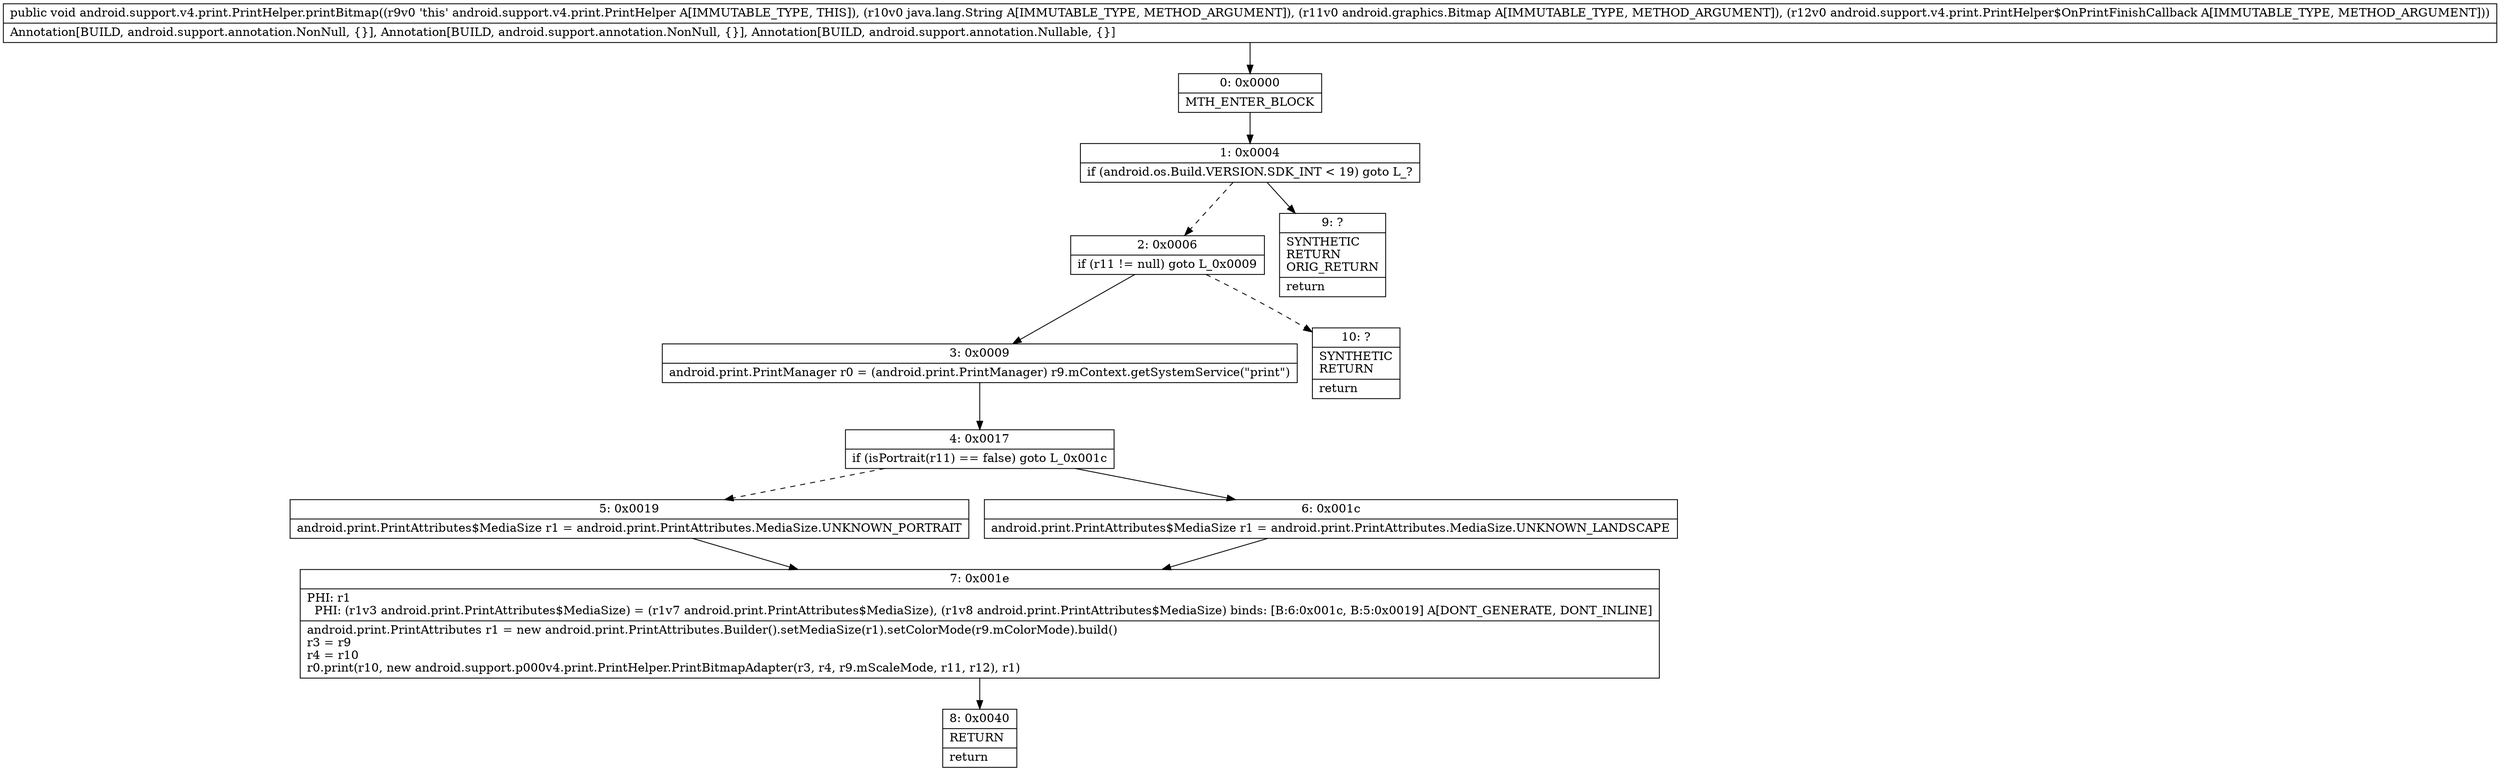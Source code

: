 digraph "CFG forandroid.support.v4.print.PrintHelper.printBitmap(Ljava\/lang\/String;Landroid\/graphics\/Bitmap;Landroid\/support\/v4\/print\/PrintHelper$OnPrintFinishCallback;)V" {
Node_0 [shape=record,label="{0\:\ 0x0000|MTH_ENTER_BLOCK\l}"];
Node_1 [shape=record,label="{1\:\ 0x0004|if (android.os.Build.VERSION.SDK_INT \< 19) goto L_?\l}"];
Node_2 [shape=record,label="{2\:\ 0x0006|if (r11 != null) goto L_0x0009\l}"];
Node_3 [shape=record,label="{3\:\ 0x0009|android.print.PrintManager r0 = (android.print.PrintManager) r9.mContext.getSystemService(\"print\")\l}"];
Node_4 [shape=record,label="{4\:\ 0x0017|if (isPortrait(r11) == false) goto L_0x001c\l}"];
Node_5 [shape=record,label="{5\:\ 0x0019|android.print.PrintAttributes$MediaSize r1 = android.print.PrintAttributes.MediaSize.UNKNOWN_PORTRAIT\l}"];
Node_6 [shape=record,label="{6\:\ 0x001c|android.print.PrintAttributes$MediaSize r1 = android.print.PrintAttributes.MediaSize.UNKNOWN_LANDSCAPE\l}"];
Node_7 [shape=record,label="{7\:\ 0x001e|PHI: r1 \l  PHI: (r1v3 android.print.PrintAttributes$MediaSize) = (r1v7 android.print.PrintAttributes$MediaSize), (r1v8 android.print.PrintAttributes$MediaSize) binds: [B:6:0x001c, B:5:0x0019] A[DONT_GENERATE, DONT_INLINE]\l|android.print.PrintAttributes r1 = new android.print.PrintAttributes.Builder().setMediaSize(r1).setColorMode(r9.mColorMode).build()\lr3 = r9\lr4 = r10\lr0.print(r10, new android.support.p000v4.print.PrintHelper.PrintBitmapAdapter(r3, r4, r9.mScaleMode, r11, r12), r1)\l}"];
Node_8 [shape=record,label="{8\:\ 0x0040|RETURN\l|return\l}"];
Node_9 [shape=record,label="{9\:\ ?|SYNTHETIC\lRETURN\lORIG_RETURN\l|return\l}"];
Node_10 [shape=record,label="{10\:\ ?|SYNTHETIC\lRETURN\l|return\l}"];
MethodNode[shape=record,label="{public void android.support.v4.print.PrintHelper.printBitmap((r9v0 'this' android.support.v4.print.PrintHelper A[IMMUTABLE_TYPE, THIS]), (r10v0 java.lang.String A[IMMUTABLE_TYPE, METHOD_ARGUMENT]), (r11v0 android.graphics.Bitmap A[IMMUTABLE_TYPE, METHOD_ARGUMENT]), (r12v0 android.support.v4.print.PrintHelper$OnPrintFinishCallback A[IMMUTABLE_TYPE, METHOD_ARGUMENT]))  | Annotation[BUILD, android.support.annotation.NonNull, \{\}], Annotation[BUILD, android.support.annotation.NonNull, \{\}], Annotation[BUILD, android.support.annotation.Nullable, \{\}]\l}"];
MethodNode -> Node_0;
Node_0 -> Node_1;
Node_1 -> Node_2[style=dashed];
Node_1 -> Node_9;
Node_2 -> Node_3;
Node_2 -> Node_10[style=dashed];
Node_3 -> Node_4;
Node_4 -> Node_5[style=dashed];
Node_4 -> Node_6;
Node_5 -> Node_7;
Node_6 -> Node_7;
Node_7 -> Node_8;
}

